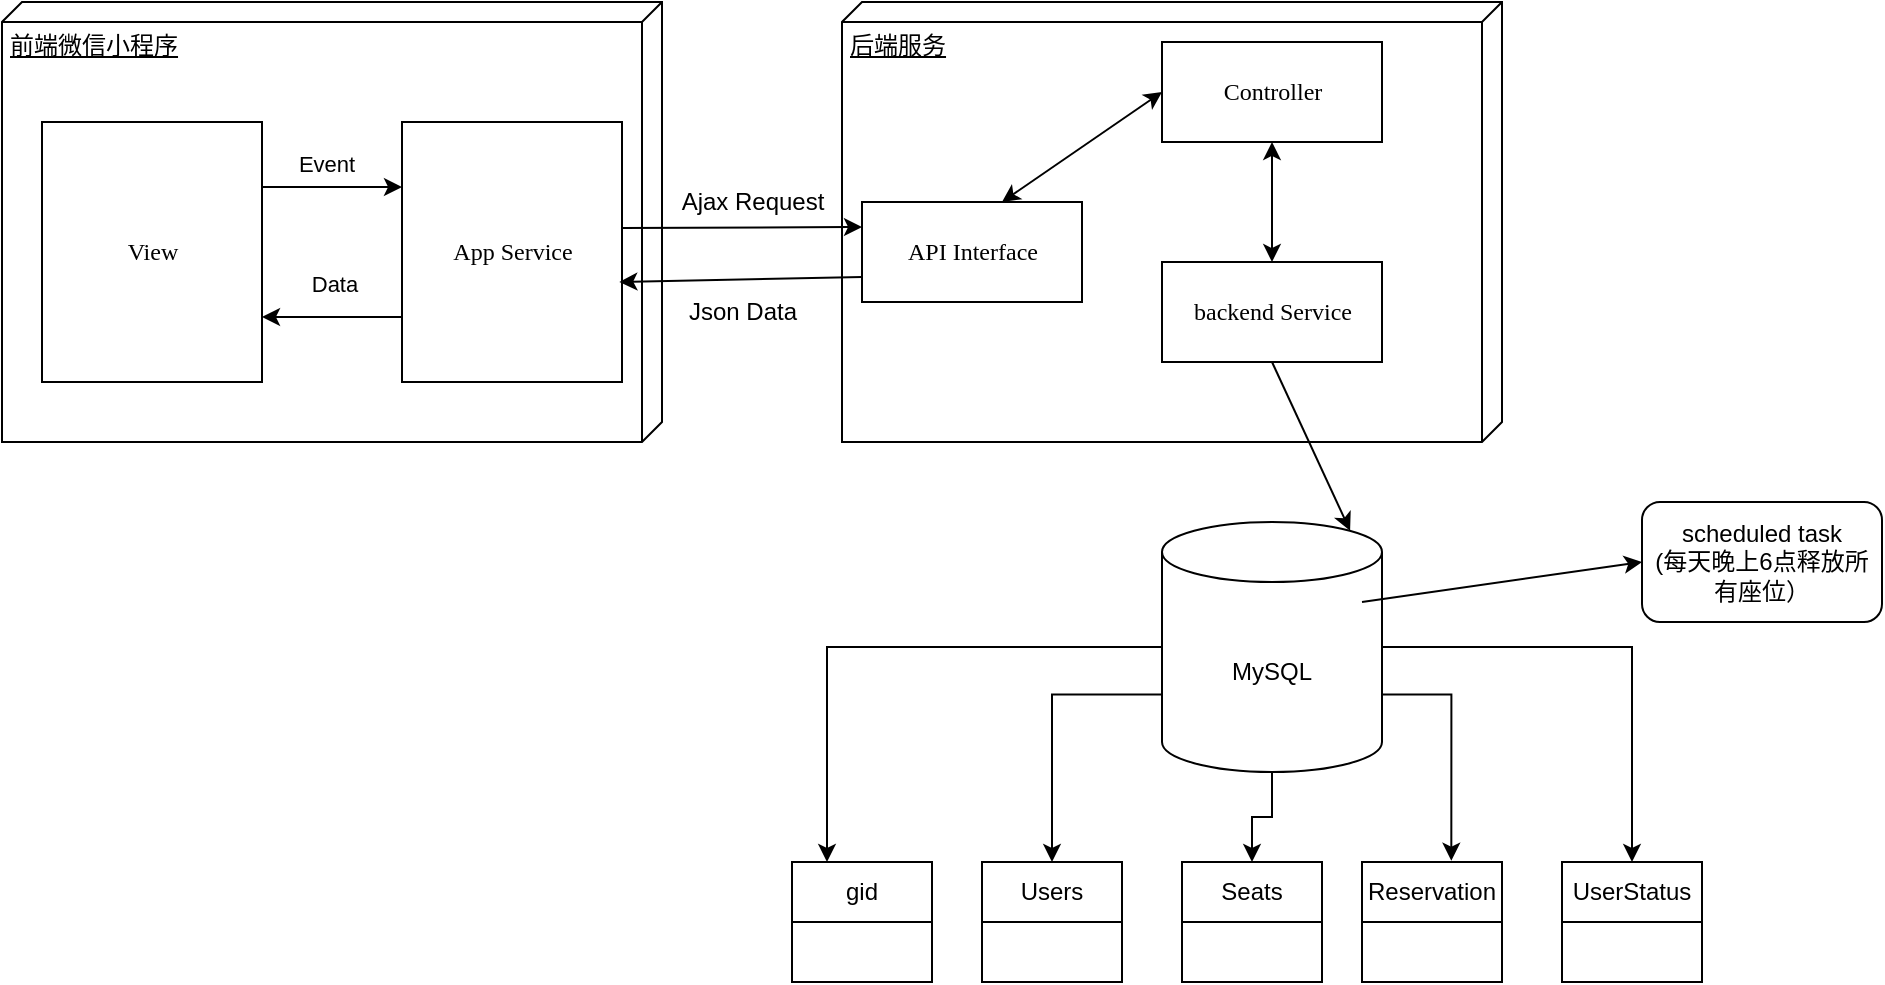 <mxfile version="24.2.3" type="github">
  <diagram name="Page-1" id="5f0bae14-7c28-e335-631c-24af17079c00">
    <mxGraphModel dx="794" dy="432" grid="1" gridSize="10" guides="1" tooltips="1" connect="1" arrows="1" fold="1" page="1" pageScale="1" pageWidth="1100" pageHeight="850" background="none" math="0" shadow="0">
      <root>
        <mxCell id="0" />
        <mxCell id="1" parent="0" />
        <mxCell id="39150e848f15840c-1" value="前端微信小程序" style="verticalAlign=top;align=left;spacingTop=8;spacingLeft=2;spacingRight=12;shape=cube;size=10;direction=south;fontStyle=4;html=1;rounded=0;shadow=0;comic=0;labelBackgroundColor=none;strokeWidth=1;fontFamily=Verdana;fontSize=12" parent="1" vertex="1">
          <mxGeometry x="120" y="70" width="330" height="220" as="geometry" />
        </mxCell>
        <mxCell id="39150e848f15840c-2" value="后端服务" style="verticalAlign=top;align=left;spacingTop=8;spacingLeft=2;spacingRight=12;shape=cube;size=10;direction=south;fontStyle=4;html=1;rounded=0;shadow=0;comic=0;labelBackgroundColor=none;strokeWidth=1;fontFamily=Verdana;fontSize=12" parent="1" vertex="1">
          <mxGeometry x="540" y="70" width="330" height="220" as="geometry" />
        </mxCell>
        <mxCell id="fACD7NKK6LFYiScVcDG6-8" style="edgeStyle=orthogonalEdgeStyle;rounded=0;orthogonalLoop=1;jettySize=auto;html=1;exitX=0;exitY=0.75;exitDx=0;exitDy=0;entryX=1;entryY=0.75;entryDx=0;entryDy=0;" edge="1" parent="1" source="39150e848f15840c-4" target="fACD7NKK6LFYiScVcDG6-1">
          <mxGeometry relative="1" as="geometry" />
        </mxCell>
        <mxCell id="fACD7NKK6LFYiScVcDG6-11" value="Data" style="edgeLabel;html=1;align=center;verticalAlign=middle;resizable=0;points=[];" vertex="1" connectable="0" parent="fACD7NKK6LFYiScVcDG6-8">
          <mxGeometry x="-0.067" y="-3" relative="1" as="geometry">
            <mxPoint x="-2" y="-14" as="offset" />
          </mxGeometry>
        </mxCell>
        <mxCell id="39150e848f15840c-4" value="App Service" style="html=1;rounded=0;shadow=0;comic=0;labelBackgroundColor=none;strokeWidth=1;fontFamily=Verdana;fontSize=12;align=center;" parent="1" vertex="1">
          <mxGeometry x="320" y="130" width="110" height="130" as="geometry" />
        </mxCell>
        <mxCell id="39150e848f15840c-8" value="API Interface" style="html=1;rounded=0;shadow=0;comic=0;labelBackgroundColor=none;strokeWidth=1;fontFamily=Verdana;fontSize=12;align=center;" parent="1" vertex="1">
          <mxGeometry x="550" y="170" width="110" height="50" as="geometry" />
        </mxCell>
        <mxCell id="fACD7NKK6LFYiScVcDG6-4" style="edgeStyle=orthogonalEdgeStyle;rounded=0;orthogonalLoop=1;jettySize=auto;html=1;exitX=1;exitY=0.25;exitDx=0;exitDy=0;entryX=0;entryY=0.25;entryDx=0;entryDy=0;" edge="1" parent="1" source="fACD7NKK6LFYiScVcDG6-1" target="39150e848f15840c-4">
          <mxGeometry relative="1" as="geometry" />
        </mxCell>
        <mxCell id="fACD7NKK6LFYiScVcDG6-10" value="Event" style="edgeLabel;html=1;align=center;verticalAlign=middle;resizable=0;points=[];" vertex="1" connectable="0" parent="fACD7NKK6LFYiScVcDG6-4">
          <mxGeometry x="-0.105" y="2" relative="1" as="geometry">
            <mxPoint y="-10" as="offset" />
          </mxGeometry>
        </mxCell>
        <mxCell id="fACD7NKK6LFYiScVcDG6-1" value="View" style="html=1;rounded=0;shadow=0;comic=0;labelBackgroundColor=none;strokeWidth=1;fontFamily=Verdana;fontSize=12;align=center;" vertex="1" parent="1">
          <mxGeometry x="140" y="130" width="110" height="130" as="geometry" />
        </mxCell>
        <mxCell id="fACD7NKK6LFYiScVcDG6-27" style="edgeStyle=orthogonalEdgeStyle;rounded=0;orthogonalLoop=1;jettySize=auto;html=1;exitX=0;exitY=0.5;exitDx=0;exitDy=0;exitPerimeter=0;entryX=0.25;entryY=0;entryDx=0;entryDy=0;" edge="1" parent="1" source="fACD7NKK6LFYiScVcDG6-12" target="fACD7NKK6LFYiScVcDG6-13">
          <mxGeometry relative="1" as="geometry" />
        </mxCell>
        <mxCell id="fACD7NKK6LFYiScVcDG6-30" style="edgeStyle=orthogonalEdgeStyle;rounded=0;orthogonalLoop=1;jettySize=auto;html=1;exitX=0;exitY=0;exitDx=0;exitDy=86.25;exitPerimeter=0;entryX=0.5;entryY=0;entryDx=0;entryDy=0;" edge="1" parent="1" source="fACD7NKK6LFYiScVcDG6-12" target="fACD7NKK6LFYiScVcDG6-28">
          <mxGeometry relative="1" as="geometry" />
        </mxCell>
        <mxCell id="fACD7NKK6LFYiScVcDG6-31" style="edgeStyle=orthogonalEdgeStyle;rounded=0;orthogonalLoop=1;jettySize=auto;html=1;exitX=0.5;exitY=1;exitDx=0;exitDy=0;exitPerimeter=0;entryX=0.5;entryY=0;entryDx=0;entryDy=0;" edge="1" parent="1" source="fACD7NKK6LFYiScVcDG6-12" target="fACD7NKK6LFYiScVcDG6-29">
          <mxGeometry relative="1" as="geometry" />
        </mxCell>
        <mxCell id="fACD7NKK6LFYiScVcDG6-35" style="edgeStyle=orthogonalEdgeStyle;rounded=0;orthogonalLoop=1;jettySize=auto;html=1;exitX=1;exitY=0.5;exitDx=0;exitDy=0;exitPerimeter=0;entryX=0.5;entryY=0;entryDx=0;entryDy=0;" edge="1" parent="1" source="fACD7NKK6LFYiScVcDG6-12" target="fACD7NKK6LFYiScVcDG6-33">
          <mxGeometry relative="1" as="geometry" />
        </mxCell>
        <mxCell id="fACD7NKK6LFYiScVcDG6-12" value="MySQL" style="shape=cylinder3;whiteSpace=wrap;html=1;boundedLbl=1;backgroundOutline=1;size=15;" vertex="1" parent="1">
          <mxGeometry x="700" y="330" width="110" height="125" as="geometry" />
        </mxCell>
        <mxCell id="fACD7NKK6LFYiScVcDG6-13" value="gid" style="swimlane;fontStyle=0;childLayout=stackLayout;horizontal=1;startSize=30;horizontalStack=0;resizeParent=1;resizeParentMax=0;resizeLast=0;collapsible=1;marginBottom=0;whiteSpace=wrap;html=1;" vertex="1" parent="1">
          <mxGeometry x="515" y="500" width="70" height="60" as="geometry" />
        </mxCell>
        <mxCell id="fACD7NKK6LFYiScVcDG6-18" value="Controller" style="html=1;rounded=0;shadow=0;comic=0;labelBackgroundColor=none;strokeWidth=1;fontFamily=Verdana;fontSize=12;align=center;" vertex="1" parent="1">
          <mxGeometry x="700" y="90" width="110" height="50" as="geometry" />
        </mxCell>
        <mxCell id="fACD7NKK6LFYiScVcDG6-19" value="backend Service" style="html=1;rounded=0;shadow=0;comic=0;labelBackgroundColor=none;strokeWidth=1;fontFamily=Verdana;fontSize=12;align=center;" vertex="1" parent="1">
          <mxGeometry x="700" y="200" width="110" height="50" as="geometry" />
        </mxCell>
        <mxCell id="fACD7NKK6LFYiScVcDG6-20" value="" style="endArrow=classic;html=1;rounded=0;entryX=0;entryY=0.25;entryDx=0;entryDy=0;" edge="1" parent="1" target="39150e848f15840c-8">
          <mxGeometry width="50" height="50" relative="1" as="geometry">
            <mxPoint x="430" y="183" as="sourcePoint" />
            <mxPoint x="480" y="110" as="targetPoint" />
          </mxGeometry>
        </mxCell>
        <mxCell id="fACD7NKK6LFYiScVcDG6-21" value="" style="endArrow=classic;html=1;rounded=0;exitX=0;exitY=0.75;exitDx=0;exitDy=0;entryX=0.988;entryY=0.615;entryDx=0;entryDy=0;entryPerimeter=0;" edge="1" parent="1" source="39150e848f15840c-8" target="39150e848f15840c-4">
          <mxGeometry width="50" height="50" relative="1" as="geometry">
            <mxPoint x="460" y="260" as="sourcePoint" />
            <mxPoint x="431" y="221" as="targetPoint" />
          </mxGeometry>
        </mxCell>
        <mxCell id="fACD7NKK6LFYiScVcDG6-22" value="" style="endArrow=classic;startArrow=classic;html=1;rounded=0;entryX=0;entryY=0.5;entryDx=0;entryDy=0;" edge="1" parent="1" target="fACD7NKK6LFYiScVcDG6-18">
          <mxGeometry width="50" height="50" relative="1" as="geometry">
            <mxPoint x="620" y="170" as="sourcePoint" />
            <mxPoint x="670" y="120" as="targetPoint" />
          </mxGeometry>
        </mxCell>
        <mxCell id="fACD7NKK6LFYiScVcDG6-23" value="" style="endArrow=classic;startArrow=classic;html=1;rounded=0;exitX=0.5;exitY=0;exitDx=0;exitDy=0;entryX=0.5;entryY=1;entryDx=0;entryDy=0;" edge="1" parent="1" source="fACD7NKK6LFYiScVcDG6-19" target="fACD7NKK6LFYiScVcDG6-18">
          <mxGeometry width="50" height="50" relative="1" as="geometry">
            <mxPoint x="690" y="200" as="sourcePoint" />
            <mxPoint x="740" y="150" as="targetPoint" />
          </mxGeometry>
        </mxCell>
        <mxCell id="fACD7NKK6LFYiScVcDG6-25" value="Ajax Request" style="text;html=1;align=center;verticalAlign=middle;resizable=0;points=[];autosize=1;strokeColor=none;fillColor=none;" vertex="1" parent="1">
          <mxGeometry x="450" y="155" width="90" height="30" as="geometry" />
        </mxCell>
        <mxCell id="fACD7NKK6LFYiScVcDG6-26" value="Json Data" style="text;html=1;align=center;verticalAlign=middle;resizable=0;points=[];autosize=1;strokeColor=none;fillColor=none;" vertex="1" parent="1">
          <mxGeometry x="450" y="210" width="80" height="30" as="geometry" />
        </mxCell>
        <mxCell id="fACD7NKK6LFYiScVcDG6-28" value="Users" style="swimlane;fontStyle=0;childLayout=stackLayout;horizontal=1;startSize=30;horizontalStack=0;resizeParent=1;resizeParentMax=0;resizeLast=0;collapsible=1;marginBottom=0;whiteSpace=wrap;html=1;" vertex="1" parent="1">
          <mxGeometry x="610" y="500" width="70" height="60" as="geometry" />
        </mxCell>
        <mxCell id="fACD7NKK6LFYiScVcDG6-29" value="Seats" style="swimlane;fontStyle=0;childLayout=stackLayout;horizontal=1;startSize=30;horizontalStack=0;resizeParent=1;resizeParentMax=0;resizeLast=0;collapsible=1;marginBottom=0;whiteSpace=wrap;html=1;" vertex="1" parent="1">
          <mxGeometry x="710" y="500" width="70" height="60" as="geometry" />
        </mxCell>
        <mxCell id="fACD7NKK6LFYiScVcDG6-32" value="Reservation" style="swimlane;fontStyle=0;childLayout=stackLayout;horizontal=1;startSize=30;horizontalStack=0;resizeParent=1;resizeParentMax=0;resizeLast=0;collapsible=1;marginBottom=0;whiteSpace=wrap;html=1;" vertex="1" parent="1">
          <mxGeometry x="800" y="500" width="70" height="60" as="geometry" />
        </mxCell>
        <mxCell id="fACD7NKK6LFYiScVcDG6-33" value="UserStatus" style="swimlane;fontStyle=0;childLayout=stackLayout;horizontal=1;startSize=30;horizontalStack=0;resizeParent=1;resizeParentMax=0;resizeLast=0;collapsible=1;marginBottom=0;whiteSpace=wrap;html=1;" vertex="1" parent="1">
          <mxGeometry x="900" y="500" width="70" height="60" as="geometry" />
        </mxCell>
        <mxCell id="fACD7NKK6LFYiScVcDG6-34" style="edgeStyle=orthogonalEdgeStyle;rounded=0;orthogonalLoop=1;jettySize=auto;html=1;exitX=1;exitY=0;exitDx=0;exitDy=86.25;exitPerimeter=0;entryX=0.638;entryY=-0.011;entryDx=0;entryDy=0;entryPerimeter=0;" edge="1" parent="1" source="fACD7NKK6LFYiScVcDG6-12" target="fACD7NKK6LFYiScVcDG6-32">
          <mxGeometry relative="1" as="geometry" />
        </mxCell>
        <mxCell id="fACD7NKK6LFYiScVcDG6-36" value="scheduled task&lt;div&gt;(每天晚上6点释放所有座位）&lt;/div&gt;" style="rounded=1;whiteSpace=wrap;html=1;" vertex="1" parent="1">
          <mxGeometry x="940" y="320" width="120" height="60" as="geometry" />
        </mxCell>
        <mxCell id="fACD7NKK6LFYiScVcDG6-37" value="" style="endArrow=classic;html=1;rounded=0;entryX=0;entryY=0.5;entryDx=0;entryDy=0;" edge="1" parent="1" target="fACD7NKK6LFYiScVcDG6-36">
          <mxGeometry width="50" height="50" relative="1" as="geometry">
            <mxPoint x="800" y="370" as="sourcePoint" />
            <mxPoint x="850" y="320" as="targetPoint" />
          </mxGeometry>
        </mxCell>
        <mxCell id="fACD7NKK6LFYiScVcDG6-38" value="" style="endArrow=classic;html=1;rounded=0;exitX=0.5;exitY=1;exitDx=0;exitDy=0;entryX=0.855;entryY=0;entryDx=0;entryDy=4.35;entryPerimeter=0;" edge="1" parent="1" source="fACD7NKK6LFYiScVcDG6-19" target="fACD7NKK6LFYiScVcDG6-12">
          <mxGeometry width="50" height="50" relative="1" as="geometry">
            <mxPoint x="640" y="340" as="sourcePoint" />
            <mxPoint x="690" y="290" as="targetPoint" />
          </mxGeometry>
        </mxCell>
      </root>
    </mxGraphModel>
  </diagram>
</mxfile>
